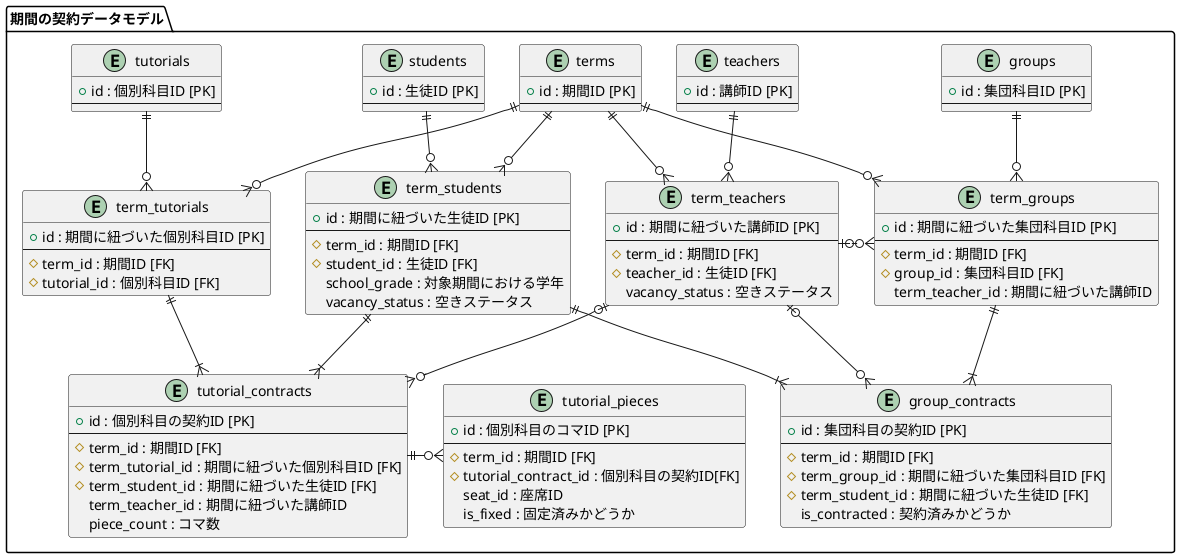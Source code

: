 @startuml term_contract_data_model

package "期間の契約データモデル" {
  entity "students" #F0F0F0 {
    + id : 生徒ID [PK]
    --
  }

  entity "teachers" #F0F0F0 {
    + id : 講師ID [PK]
    --
  }

  entity "terms" #F0F0F0 {
    + id : 期間ID [PK]
    --
  }

  entity "tutorials" #F0F0F0 {
    + id : 個別科目ID [PK]
    --
  }

  entity "groups" #F0F0F0 {
    + id : 集団科目ID [PK]
    --
  }

  entity "term_students" {
    + id : 期間に紐づいた生徒ID [PK]
    --
    # term_id : 期間ID [FK]
    # student_id : 生徒ID [FK]
    school_grade : 対象期間における学年
    vacancy_status : 空きステータス
  }

  entity "term_teachers" {
    + id : 期間に紐づいた講師ID [PK]
    --
    # term_id : 期間ID [FK]
    # teacher_id : 生徒ID [FK]
    vacancy_status : 空きステータス
  }

  entity "term_tutorials" {
    + id : 期間に紐づいた個別科目ID [PK]
    --
    # term_id : 期間ID [FK]
    # tutorial_id : 個別科目ID [FK]
  }

  entity "term_groups" {
    + id : 期間に紐づいた集団科目ID [PK]
    --
    # term_id : 期間ID [FK]
    # group_id : 集団科目ID [FK]
    term_teacher_id : 期間に紐づいた講師ID
  }

  entity "tutorial_contracts" {
    + id : 個別科目の契約ID [PK]
    --
    # term_id : 期間ID [FK]
    # term_tutorial_id : 期間に紐づいた個別科目ID [FK]
    # term_student_id : 期間に紐づいた生徒ID [FK]
    term_teacher_id : 期間に紐づいた講師ID
    piece_count : コマ数
  }

  entity "group_contracts" {
    + id : 集団科目の契約ID [PK]
    --
    # term_id : 期間ID [FK]
    # term_group_id : 期間に紐づいた集団科目ID [FK]
    # term_student_id : 期間に紐づいた生徒ID [FK]
    is_contracted : 契約済みかどうか
  }

  entity "tutorial_pieces" {
    + id : 個別科目のコマID [PK]
    --
    # term_id : 期間ID [FK]
    # tutorial_contract_id : 個別科目の契約ID[FK]
    seat_id : 座席ID
    is_fixed : 固定済みかどうか
  }
}

terms ||-do-o{ term_students
terms ||-do-o{ term_teachers
terms ||-do-o{ term_tutorials
terms ||-do-o{ term_groups
students ||-do-o{ term_students
teachers ||-do-o{ term_teachers
tutorials ||-do-o{ term_tutorials
groups ||-do-o{ term_groups
term_students ||-do-|{ tutorial_contracts
term_students ||-do-|{ group_contracts
term_teachers |o-do-o{ tutorial_contracts
term_teachers |o-do-o{ group_contracts
term_tutorials ||-do-|{ tutorial_contracts
term_groups ||-do-|{ group_contracts
term_groups }o-le-o| term_teachers
tutorial_contracts ||-ri-o{ tutorial_pieces
@enduml
